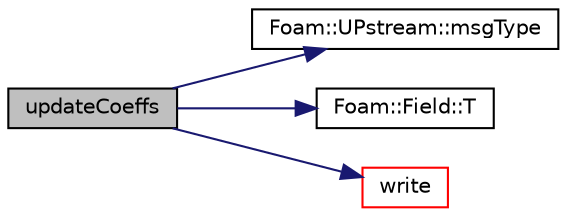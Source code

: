 digraph "updateCoeffs"
{
  bgcolor="transparent";
  edge [fontname="Helvetica",fontsize="10",labelfontname="Helvetica",labelfontsize="10"];
  node [fontname="Helvetica",fontsize="10",shape=record];
  rankdir="LR";
  Node48 [label="updateCoeffs",height=0.2,width=0.4,color="black", fillcolor="grey75", style="filled", fontcolor="black"];
  Node48 -> Node49 [color="midnightblue",fontsize="10",style="solid",fontname="Helvetica"];
  Node49 [label="Foam::UPstream::msgType",height=0.2,width=0.4,color="black",URL="$a27377.html#ae5b8fe6652f6320aa6c7f5c44b6f01b7",tooltip="Message tag of standard messages. "];
  Node48 -> Node50 [color="midnightblue",fontsize="10",style="solid",fontname="Helvetica"];
  Node50 [label="Foam::Field::T",height=0.2,width=0.4,color="black",URL="$a27573.html#a37a96fe10c781a2f21c882b4d95a2deb",tooltip="Return the field transpose (only defined for second rank tensors) "];
  Node48 -> Node51 [color="midnightblue",fontsize="10",style="solid",fontname="Helvetica"];
  Node51 [label="write",height=0.2,width=0.4,color="red",URL="$a30061.html#a293fdfec8bdfbd5c3913ab4c9f3454ff",tooltip="Write. "];
}
